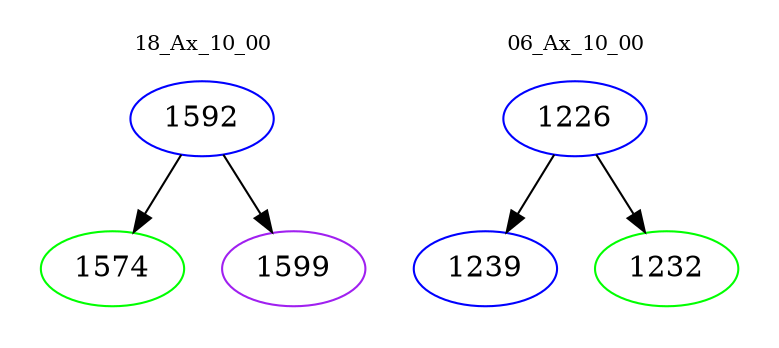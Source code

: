 digraph{
subgraph cluster_0 {
color = white
label = "18_Ax_10_00";
fontsize=10;
T0_1592 [label="1592", color="blue"]
T0_1592 -> T0_1574 [color="black"]
T0_1574 [label="1574", color="green"]
T0_1592 -> T0_1599 [color="black"]
T0_1599 [label="1599", color="purple"]
}
subgraph cluster_1 {
color = white
label = "06_Ax_10_00";
fontsize=10;
T1_1226 [label="1226", color="blue"]
T1_1226 -> T1_1239 [color="black"]
T1_1239 [label="1239", color="blue"]
T1_1226 -> T1_1232 [color="black"]
T1_1232 [label="1232", color="green"]
}
}
